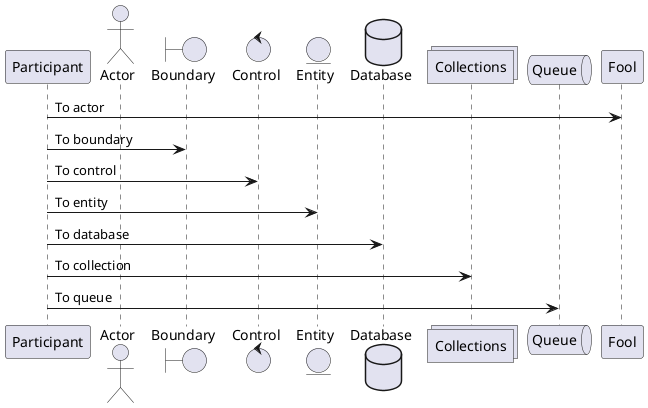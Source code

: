 @startuml
participant Participant as Foo
actor Actor as Foo1
boundary Boundary as Foo2
control Control as Foo3
entity Entity as Foo4
database Database as Foo5
collections Collections as Foo6
queue Queue as Foo7
Foo -> Fool : To actor
Foo -> Foo2: To boundary
Foo -> Foo3: To control
Foo -> Foo4: To entity
Foo -> Foo5: To database
Foo -> Foo6: To collection
Foo -> Foo7: To queue
@enduml